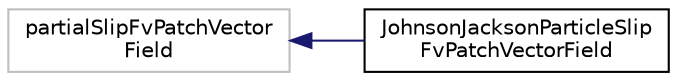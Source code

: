 digraph "Graphical Class Hierarchy"
{
  bgcolor="transparent";
  edge [fontname="Helvetica",fontsize="10",labelfontname="Helvetica",labelfontsize="10"];
  node [fontname="Helvetica",fontsize="10",shape=record];
  rankdir="LR";
  Node125 [label="partialSlipFvPatchVector\lField",height=0.2,width=0.4,color="grey75"];
  Node125 -> Node0 [dir="back",color="midnightblue",fontsize="10",style="solid",fontname="Helvetica"];
  Node0 [label="JohnsonJacksonParticleSlip\lFvPatchVectorField",height=0.2,width=0.4,color="black",URL="$a02616.html",tooltip="Partial slip boundary condition for the particulate velocity. "];
}
